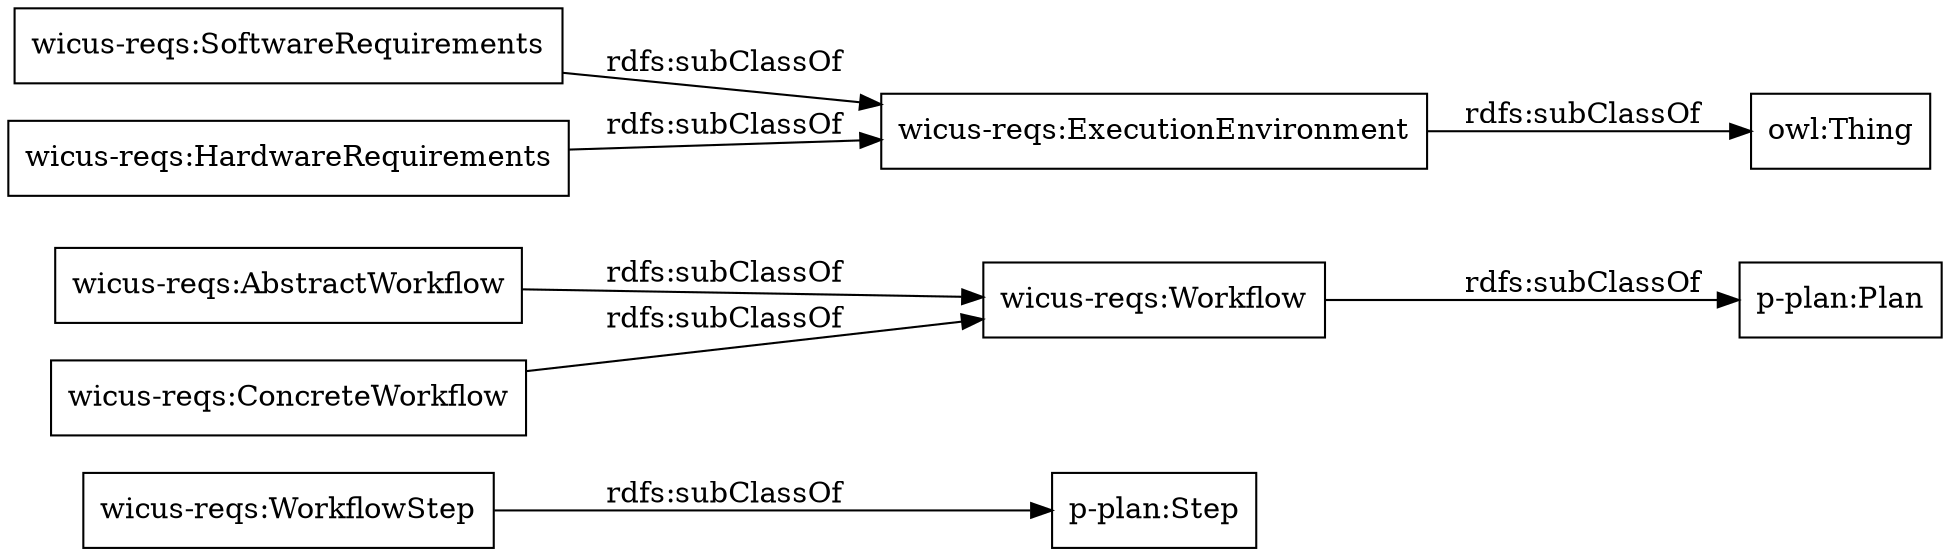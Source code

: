 digraph ar2dtool_diagram { 
rankdir=LR;
size="1000"
node [shape = rectangle, color="black"]; "p-plan:Step" "wicus-reqs:AbstractWorkflow" "wicus-reqs:SoftwareRequirements" "wicus-reqs:WorkflowStep" "wicus-reqs:HardwareRequirements" "wicus-reqs:ExecutionEnvironment" "owl:Thing" "wicus-reqs:ConcreteWorkflow" "p-plan:Plan" "wicus-reqs:Workflow" ; /*classes style*/
	"wicus-reqs:SoftwareRequirements" -> "wicus-reqs:ExecutionEnvironment" [ label = "rdfs:subClassOf" ];
	"wicus-reqs:ExecutionEnvironment" -> "owl:Thing" [ label = "rdfs:subClassOf" ];
	"wicus-reqs:WorkflowStep" -> "p-plan:Step" [ label = "rdfs:subClassOf" ];
	"wicus-reqs:Workflow" -> "p-plan:Plan" [ label = "rdfs:subClassOf" ];
	"wicus-reqs:HardwareRequirements" -> "wicus-reqs:ExecutionEnvironment" [ label = "rdfs:subClassOf" ];
	"wicus-reqs:ConcreteWorkflow" -> "wicus-reqs:Workflow" [ label = "rdfs:subClassOf" ];
	"wicus-reqs:AbstractWorkflow" -> "wicus-reqs:Workflow" [ label = "rdfs:subClassOf" ];

}
